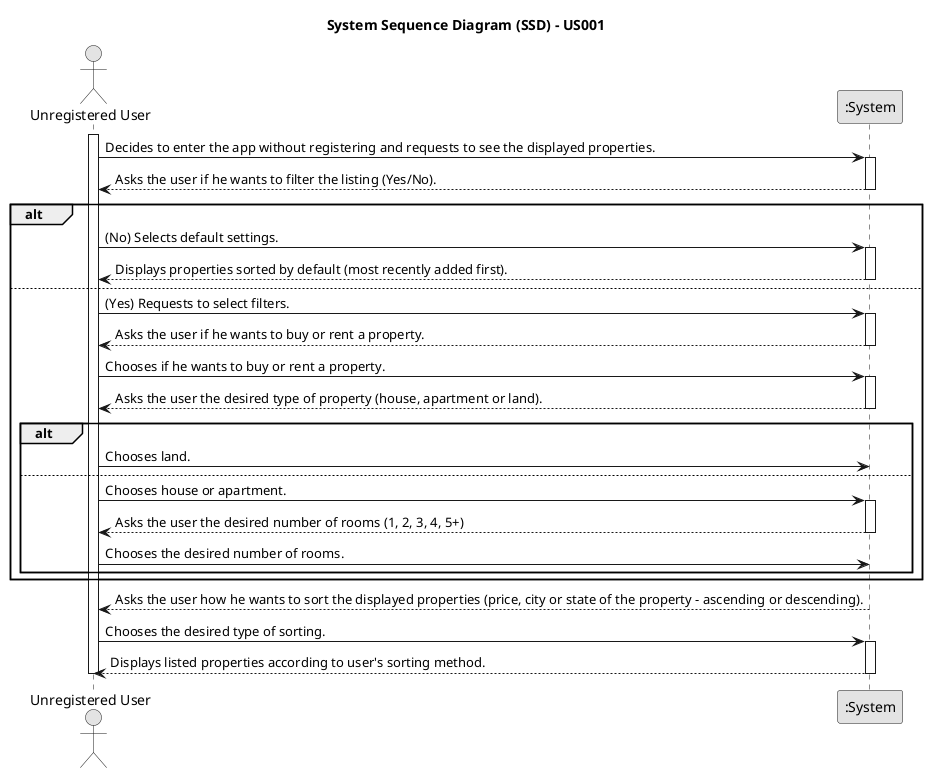 @startuml

skinparam monochrome true
skinparam packageStyle rectangle
skinparam shadowing false

title System Sequence Diagram (SSD) - US001

actor "Unregistered User" as User
participant ":System" as System

activate User

    User -> System: Decides to enter the app without registering and requests to see the displayed properties.
    activate System

        System --> User: Asks the user if he wants to filter the listing (Yes/No).
    deactivate System

    alt
        User -> System: (No) Selects default settings.
        activate System

            System --> User: Displays properties sorted by default (most recently added first).
        deactivate System

    else

        User -> System: (Yes) Requests to select filters.
        activate System

            System --> User: Asks the user if he wants to buy or rent a property.
        deactivate System

        User -> System: Chooses if he wants to buy or rent a property.
        activate System

            System --> User: Asks the user the desired type of property (house, apartment or land).
        deactivate System

        alt
            User -> System: Chooses land.

        else
            User -> System: Chooses house or apartment.
            activate System

                System --> User: Asks the user the desired number of rooms (1, 2, 3, 4, 5+)
            deactivate System

            User -> System: Chooses the desired number of rooms.
        end

    end
    activate System

        System --> User: Asks the user how he wants to sort the displayed properties (price, city or state of the property - ascending or descending).
    deactivate System

    User -> System: Chooses the desired type of sorting.
    activate System

        System --> User: Displays listed properties according to user's sorting method.
    deactivate System
deactivate User

@enduml